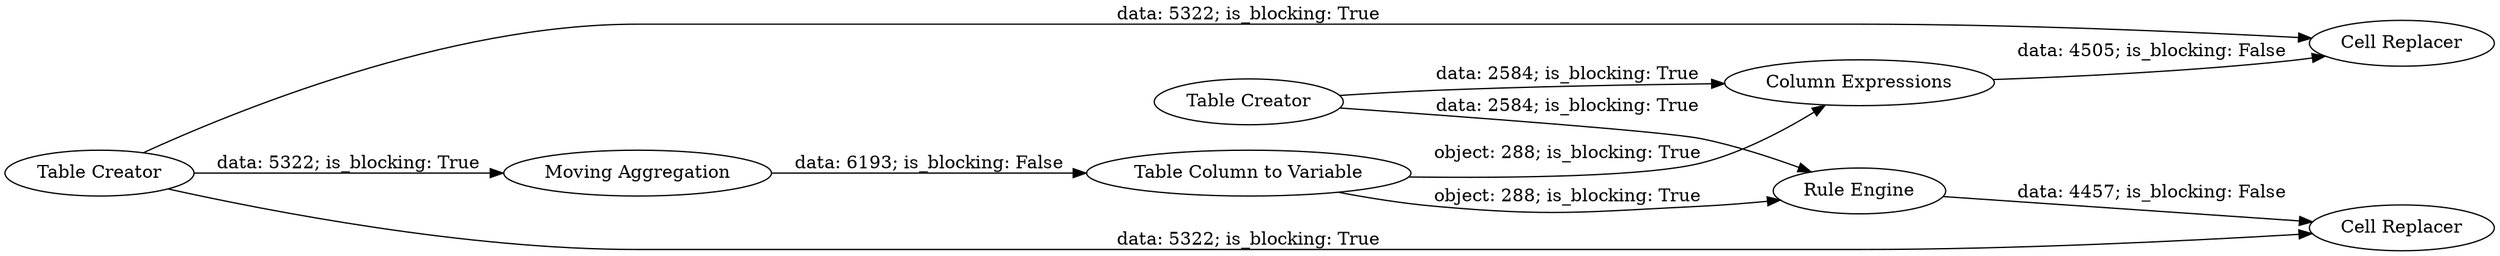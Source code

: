 digraph {
	"-3753574319319558882_317" [label="Table Column to Variable"]
	"-3753574319319558882_318" [label="Column Expressions"]
	"-3753574319319558882_314" [label="Table Creator"]
	"-3753574319319558882_323" [label="Rule Engine"]
	"-3753574319319558882_319" [label="Moving Aggregation"]
	"-3753574319319558882_324" [label="Cell Replacer"]
	"-3753574319319558882_315" [label="Table Creator"]
	"-3753574319319558882_325" [label="Cell Replacer"]
	"-3753574319319558882_315" -> "-3753574319319558882_319" [label="data: 5322; is_blocking: True"]
	"-3753574319319558882_323" -> "-3753574319319558882_325" [label="data: 4457; is_blocking: False"]
	"-3753574319319558882_315" -> "-3753574319319558882_324" [label="data: 5322; is_blocking: True"]
	"-3753574319319558882_314" -> "-3753574319319558882_323" [label="data: 2584; is_blocking: True"]
	"-3753574319319558882_315" -> "-3753574319319558882_325" [label="data: 5322; is_blocking: True"]
	"-3753574319319558882_317" -> "-3753574319319558882_323" [label="object: 288; is_blocking: True"]
	"-3753574319319558882_318" -> "-3753574319319558882_324" [label="data: 4505; is_blocking: False"]
	"-3753574319319558882_319" -> "-3753574319319558882_317" [label="data: 6193; is_blocking: False"]
	"-3753574319319558882_314" -> "-3753574319319558882_318" [label="data: 2584; is_blocking: True"]
	"-3753574319319558882_317" -> "-3753574319319558882_318" [label="object: 288; is_blocking: True"]
	rankdir=LR
}
